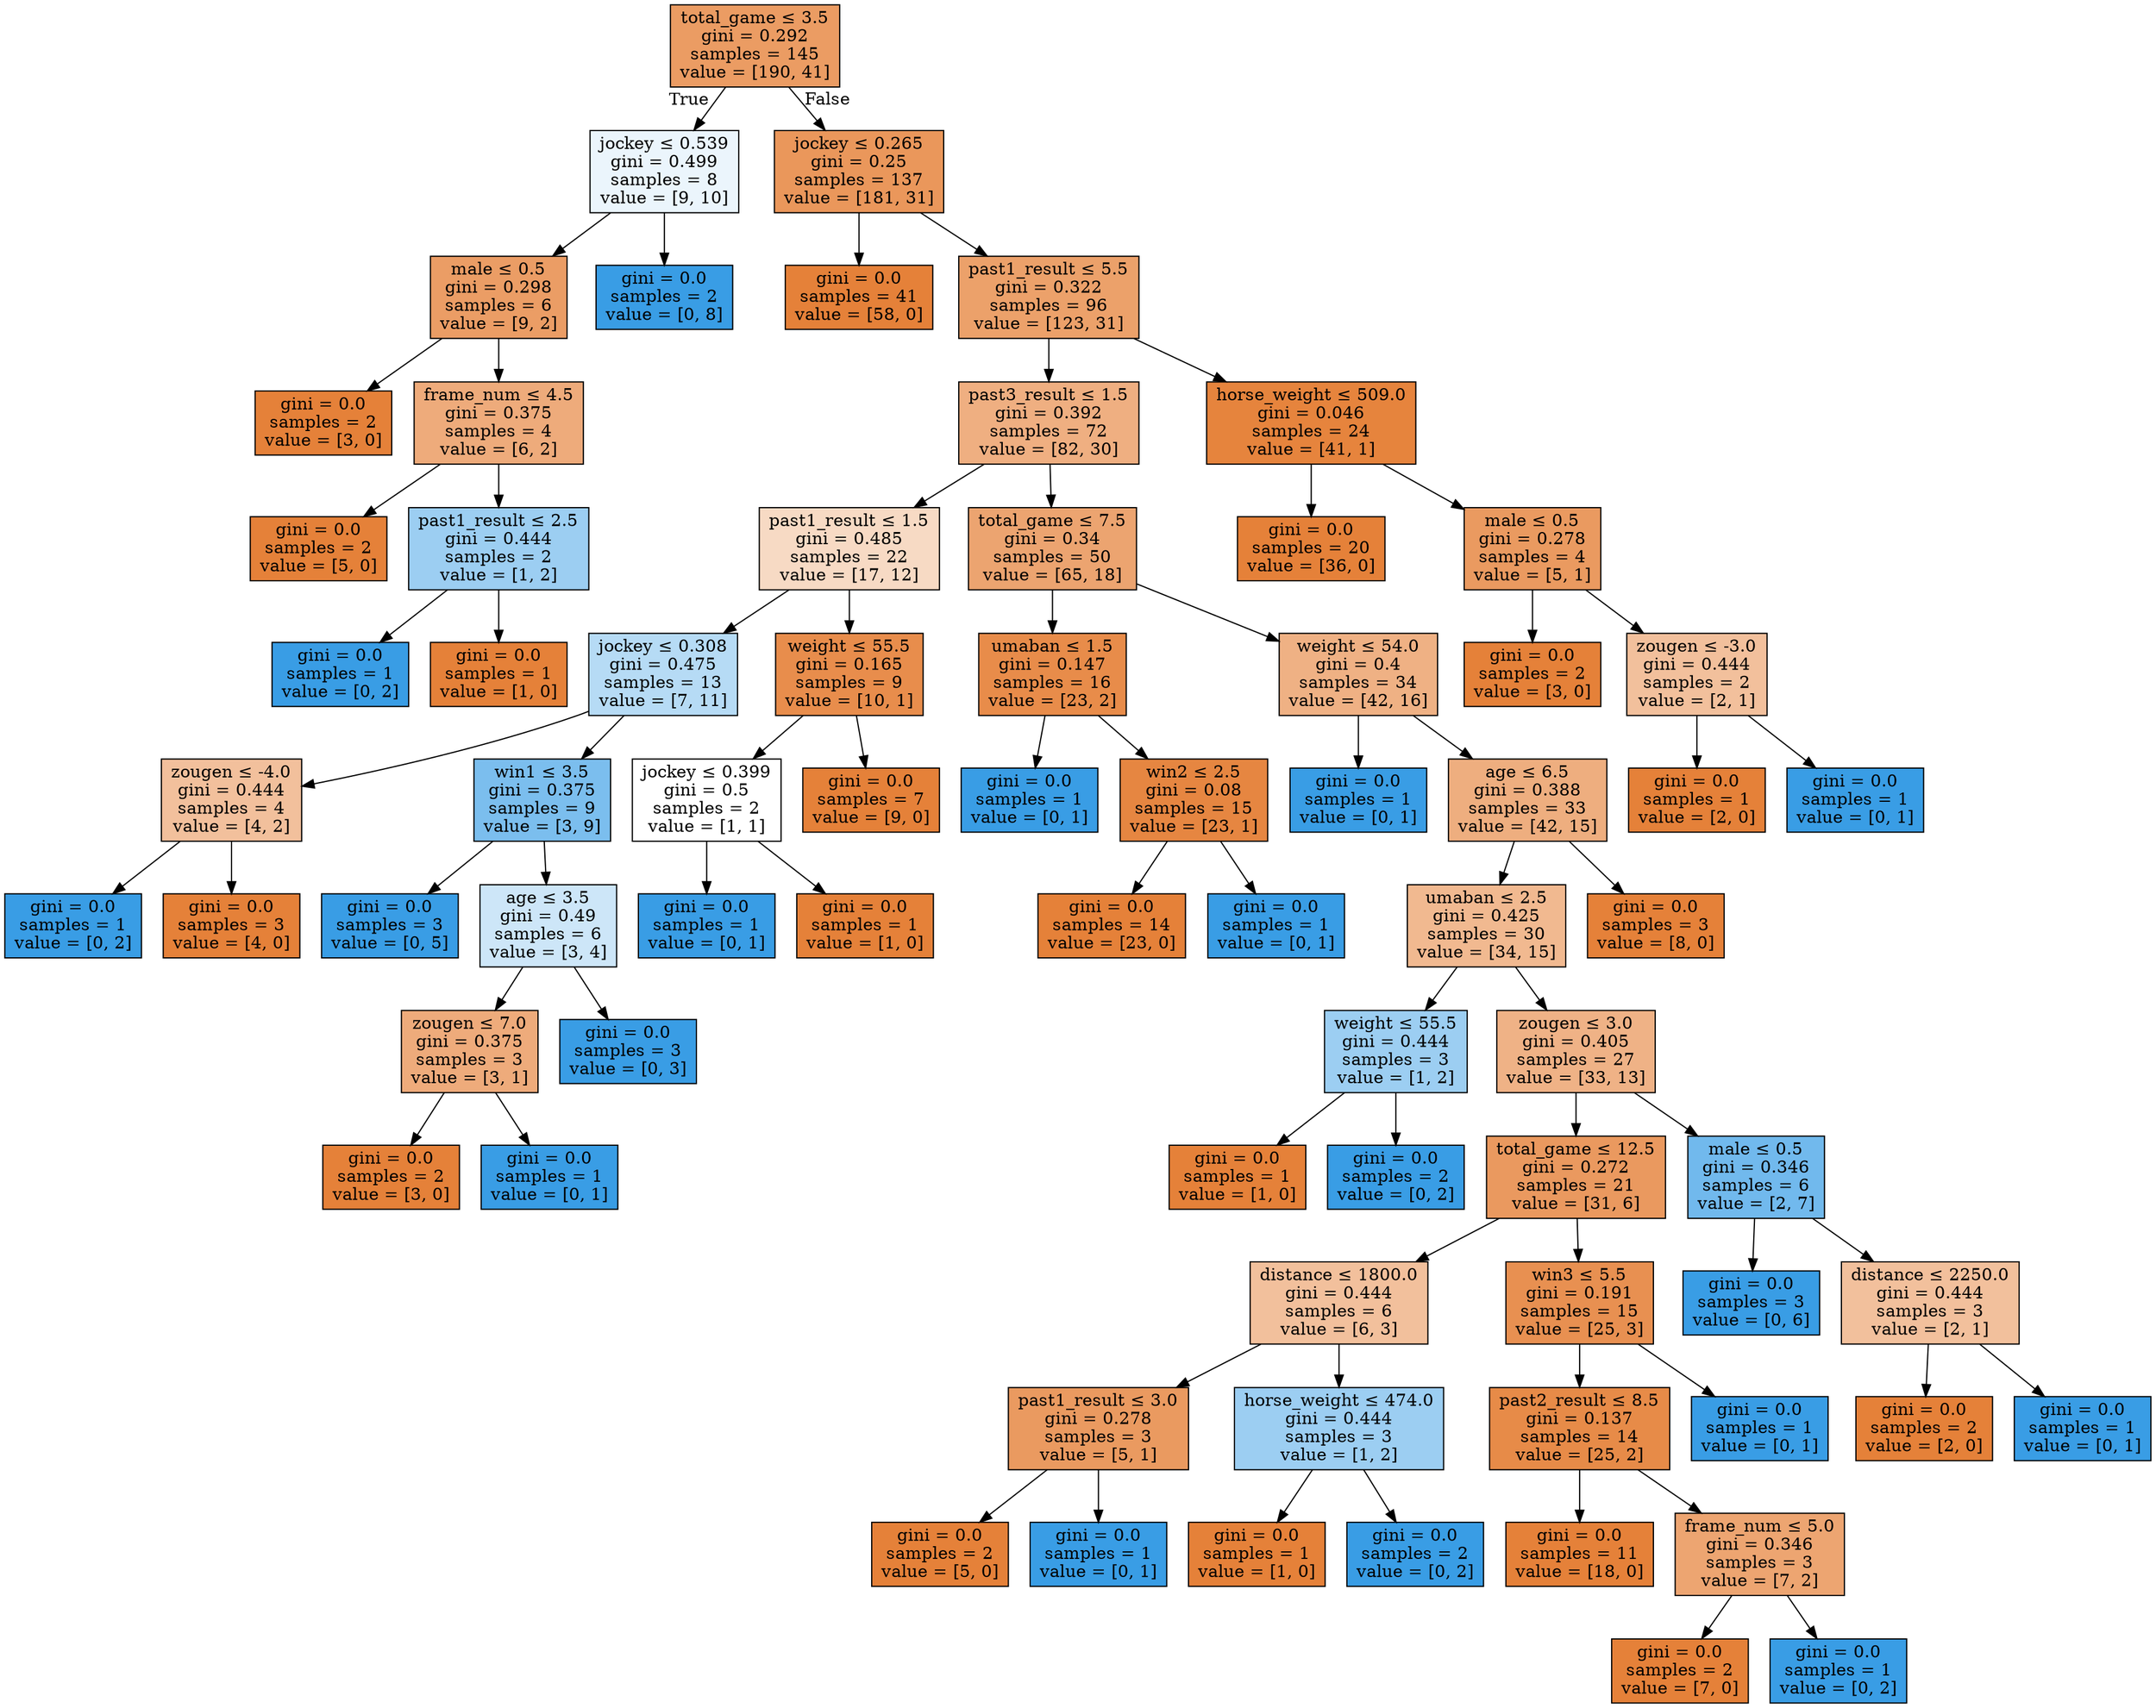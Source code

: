 digraph Tree {
node [shape=box, style="filled", color="black"] ;
0 [label=<total_game &le; 3.5<br/>gini = 0.292<br/>samples = 145<br/>value = [190, 41]>, fillcolor="#e58139c8"] ;
1 [label=<jockey &le; 0.539<br/>gini = 0.499<br/>samples = 8<br/>value = [9, 10]>, fillcolor="#399de519"] ;
0 -> 1 [labeldistance=2.5, labelangle=45, headlabel="True"] ;
2 [label=<male &le; 0.5<br/>gini = 0.298<br/>samples = 6<br/>value = [9, 2]>, fillcolor="#e58139c6"] ;
1 -> 2 ;
3 [label=<gini = 0.0<br/>samples = 2<br/>value = [3, 0]>, fillcolor="#e58139ff"] ;
2 -> 3 ;
4 [label=<frame_num &le; 4.5<br/>gini = 0.375<br/>samples = 4<br/>value = [6, 2]>, fillcolor="#e58139aa"] ;
2 -> 4 ;
5 [label=<gini = 0.0<br/>samples = 2<br/>value = [5, 0]>, fillcolor="#e58139ff"] ;
4 -> 5 ;
6 [label=<past1_result &le; 2.5<br/>gini = 0.444<br/>samples = 2<br/>value = [1, 2]>, fillcolor="#399de57f"] ;
4 -> 6 ;
7 [label=<gini = 0.0<br/>samples = 1<br/>value = [0, 2]>, fillcolor="#399de5ff"] ;
6 -> 7 ;
8 [label=<gini = 0.0<br/>samples = 1<br/>value = [1, 0]>, fillcolor="#e58139ff"] ;
6 -> 8 ;
9 [label=<gini = 0.0<br/>samples = 2<br/>value = [0, 8]>, fillcolor="#399de5ff"] ;
1 -> 9 ;
10 [label=<jockey &le; 0.265<br/>gini = 0.25<br/>samples = 137<br/>value = [181, 31]>, fillcolor="#e58139d3"] ;
0 -> 10 [labeldistance=2.5, labelangle=-45, headlabel="False"] ;
11 [label=<gini = 0.0<br/>samples = 41<br/>value = [58, 0]>, fillcolor="#e58139ff"] ;
10 -> 11 ;
12 [label=<past1_result &le; 5.5<br/>gini = 0.322<br/>samples = 96<br/>value = [123, 31]>, fillcolor="#e58139bf"] ;
10 -> 12 ;
13 [label=<past3_result &le; 1.5<br/>gini = 0.392<br/>samples = 72<br/>value = [82, 30]>, fillcolor="#e58139a2"] ;
12 -> 13 ;
14 [label=<past1_result &le; 1.5<br/>gini = 0.485<br/>samples = 22<br/>value = [17, 12]>, fillcolor="#e581394b"] ;
13 -> 14 ;
15 [label=<jockey &le; 0.308<br/>gini = 0.475<br/>samples = 13<br/>value = [7, 11]>, fillcolor="#399de55d"] ;
14 -> 15 ;
16 [label=<zougen &le; -4.0<br/>gini = 0.444<br/>samples = 4<br/>value = [4, 2]>, fillcolor="#e581397f"] ;
15 -> 16 ;
17 [label=<gini = 0.0<br/>samples = 1<br/>value = [0, 2]>, fillcolor="#399de5ff"] ;
16 -> 17 ;
18 [label=<gini = 0.0<br/>samples = 3<br/>value = [4, 0]>, fillcolor="#e58139ff"] ;
16 -> 18 ;
19 [label=<win1 &le; 3.5<br/>gini = 0.375<br/>samples = 9<br/>value = [3, 9]>, fillcolor="#399de5aa"] ;
15 -> 19 ;
20 [label=<gini = 0.0<br/>samples = 3<br/>value = [0, 5]>, fillcolor="#399de5ff"] ;
19 -> 20 ;
21 [label=<age &le; 3.5<br/>gini = 0.49<br/>samples = 6<br/>value = [3, 4]>, fillcolor="#399de540"] ;
19 -> 21 ;
22 [label=<zougen &le; 7.0<br/>gini = 0.375<br/>samples = 3<br/>value = [3, 1]>, fillcolor="#e58139aa"] ;
21 -> 22 ;
23 [label=<gini = 0.0<br/>samples = 2<br/>value = [3, 0]>, fillcolor="#e58139ff"] ;
22 -> 23 ;
24 [label=<gini = 0.0<br/>samples = 1<br/>value = [0, 1]>, fillcolor="#399de5ff"] ;
22 -> 24 ;
25 [label=<gini = 0.0<br/>samples = 3<br/>value = [0, 3]>, fillcolor="#399de5ff"] ;
21 -> 25 ;
26 [label=<weight &le; 55.5<br/>gini = 0.165<br/>samples = 9<br/>value = [10, 1]>, fillcolor="#e58139e6"] ;
14 -> 26 ;
27 [label=<jockey &le; 0.399<br/>gini = 0.5<br/>samples = 2<br/>value = [1, 1]>, fillcolor="#e5813900"] ;
26 -> 27 ;
28 [label=<gini = 0.0<br/>samples = 1<br/>value = [0, 1]>, fillcolor="#399de5ff"] ;
27 -> 28 ;
29 [label=<gini = 0.0<br/>samples = 1<br/>value = [1, 0]>, fillcolor="#e58139ff"] ;
27 -> 29 ;
30 [label=<gini = 0.0<br/>samples = 7<br/>value = [9, 0]>, fillcolor="#e58139ff"] ;
26 -> 30 ;
31 [label=<total_game &le; 7.5<br/>gini = 0.34<br/>samples = 50<br/>value = [65, 18]>, fillcolor="#e58139b8"] ;
13 -> 31 ;
32 [label=<umaban &le; 1.5<br/>gini = 0.147<br/>samples = 16<br/>value = [23, 2]>, fillcolor="#e58139e9"] ;
31 -> 32 ;
33 [label=<gini = 0.0<br/>samples = 1<br/>value = [0, 1]>, fillcolor="#399de5ff"] ;
32 -> 33 ;
34 [label=<win2 &le; 2.5<br/>gini = 0.08<br/>samples = 15<br/>value = [23, 1]>, fillcolor="#e58139f4"] ;
32 -> 34 ;
35 [label=<gini = 0.0<br/>samples = 14<br/>value = [23, 0]>, fillcolor="#e58139ff"] ;
34 -> 35 ;
36 [label=<gini = 0.0<br/>samples = 1<br/>value = [0, 1]>, fillcolor="#399de5ff"] ;
34 -> 36 ;
37 [label=<weight &le; 54.0<br/>gini = 0.4<br/>samples = 34<br/>value = [42, 16]>, fillcolor="#e581399e"] ;
31 -> 37 ;
38 [label=<gini = 0.0<br/>samples = 1<br/>value = [0, 1]>, fillcolor="#399de5ff"] ;
37 -> 38 ;
39 [label=<age &le; 6.5<br/>gini = 0.388<br/>samples = 33<br/>value = [42, 15]>, fillcolor="#e58139a4"] ;
37 -> 39 ;
40 [label=<umaban &le; 2.5<br/>gini = 0.425<br/>samples = 30<br/>value = [34, 15]>, fillcolor="#e581398e"] ;
39 -> 40 ;
41 [label=<weight &le; 55.5<br/>gini = 0.444<br/>samples = 3<br/>value = [1, 2]>, fillcolor="#399de57f"] ;
40 -> 41 ;
42 [label=<gini = 0.0<br/>samples = 1<br/>value = [1, 0]>, fillcolor="#e58139ff"] ;
41 -> 42 ;
43 [label=<gini = 0.0<br/>samples = 2<br/>value = [0, 2]>, fillcolor="#399de5ff"] ;
41 -> 43 ;
44 [label=<zougen &le; 3.0<br/>gini = 0.405<br/>samples = 27<br/>value = [33, 13]>, fillcolor="#e581399b"] ;
40 -> 44 ;
45 [label=<total_game &le; 12.5<br/>gini = 0.272<br/>samples = 21<br/>value = [31, 6]>, fillcolor="#e58139ce"] ;
44 -> 45 ;
46 [label=<distance &le; 1800.0<br/>gini = 0.444<br/>samples = 6<br/>value = [6, 3]>, fillcolor="#e581397f"] ;
45 -> 46 ;
47 [label=<past1_result &le; 3.0<br/>gini = 0.278<br/>samples = 3<br/>value = [5, 1]>, fillcolor="#e58139cc"] ;
46 -> 47 ;
48 [label=<gini = 0.0<br/>samples = 2<br/>value = [5, 0]>, fillcolor="#e58139ff"] ;
47 -> 48 ;
49 [label=<gini = 0.0<br/>samples = 1<br/>value = [0, 1]>, fillcolor="#399de5ff"] ;
47 -> 49 ;
50 [label=<horse_weight &le; 474.0<br/>gini = 0.444<br/>samples = 3<br/>value = [1, 2]>, fillcolor="#399de57f"] ;
46 -> 50 ;
51 [label=<gini = 0.0<br/>samples = 1<br/>value = [1, 0]>, fillcolor="#e58139ff"] ;
50 -> 51 ;
52 [label=<gini = 0.0<br/>samples = 2<br/>value = [0, 2]>, fillcolor="#399de5ff"] ;
50 -> 52 ;
53 [label=<win3 &le; 5.5<br/>gini = 0.191<br/>samples = 15<br/>value = [25, 3]>, fillcolor="#e58139e0"] ;
45 -> 53 ;
54 [label=<past2_result &le; 8.5<br/>gini = 0.137<br/>samples = 14<br/>value = [25, 2]>, fillcolor="#e58139eb"] ;
53 -> 54 ;
55 [label=<gini = 0.0<br/>samples = 11<br/>value = [18, 0]>, fillcolor="#e58139ff"] ;
54 -> 55 ;
56 [label=<frame_num &le; 5.0<br/>gini = 0.346<br/>samples = 3<br/>value = [7, 2]>, fillcolor="#e58139b6"] ;
54 -> 56 ;
57 [label=<gini = 0.0<br/>samples = 2<br/>value = [7, 0]>, fillcolor="#e58139ff"] ;
56 -> 57 ;
58 [label=<gini = 0.0<br/>samples = 1<br/>value = [0, 2]>, fillcolor="#399de5ff"] ;
56 -> 58 ;
59 [label=<gini = 0.0<br/>samples = 1<br/>value = [0, 1]>, fillcolor="#399de5ff"] ;
53 -> 59 ;
60 [label=<male &le; 0.5<br/>gini = 0.346<br/>samples = 6<br/>value = [2, 7]>, fillcolor="#399de5b6"] ;
44 -> 60 ;
61 [label=<gini = 0.0<br/>samples = 3<br/>value = [0, 6]>, fillcolor="#399de5ff"] ;
60 -> 61 ;
62 [label=<distance &le; 2250.0<br/>gini = 0.444<br/>samples = 3<br/>value = [2, 1]>, fillcolor="#e581397f"] ;
60 -> 62 ;
63 [label=<gini = 0.0<br/>samples = 2<br/>value = [2, 0]>, fillcolor="#e58139ff"] ;
62 -> 63 ;
64 [label=<gini = 0.0<br/>samples = 1<br/>value = [0, 1]>, fillcolor="#399de5ff"] ;
62 -> 64 ;
65 [label=<gini = 0.0<br/>samples = 3<br/>value = [8, 0]>, fillcolor="#e58139ff"] ;
39 -> 65 ;
66 [label=<horse_weight &le; 509.0<br/>gini = 0.046<br/>samples = 24<br/>value = [41, 1]>, fillcolor="#e58139f9"] ;
12 -> 66 ;
67 [label=<gini = 0.0<br/>samples = 20<br/>value = [36, 0]>, fillcolor="#e58139ff"] ;
66 -> 67 ;
68 [label=<male &le; 0.5<br/>gini = 0.278<br/>samples = 4<br/>value = [5, 1]>, fillcolor="#e58139cc"] ;
66 -> 68 ;
69 [label=<gini = 0.0<br/>samples = 2<br/>value = [3, 0]>, fillcolor="#e58139ff"] ;
68 -> 69 ;
70 [label=<zougen &le; -3.0<br/>gini = 0.444<br/>samples = 2<br/>value = [2, 1]>, fillcolor="#e581397f"] ;
68 -> 70 ;
71 [label=<gini = 0.0<br/>samples = 1<br/>value = [2, 0]>, fillcolor="#e58139ff"] ;
70 -> 71 ;
72 [label=<gini = 0.0<br/>samples = 1<br/>value = [0, 1]>, fillcolor="#399de5ff"] ;
70 -> 72 ;
}